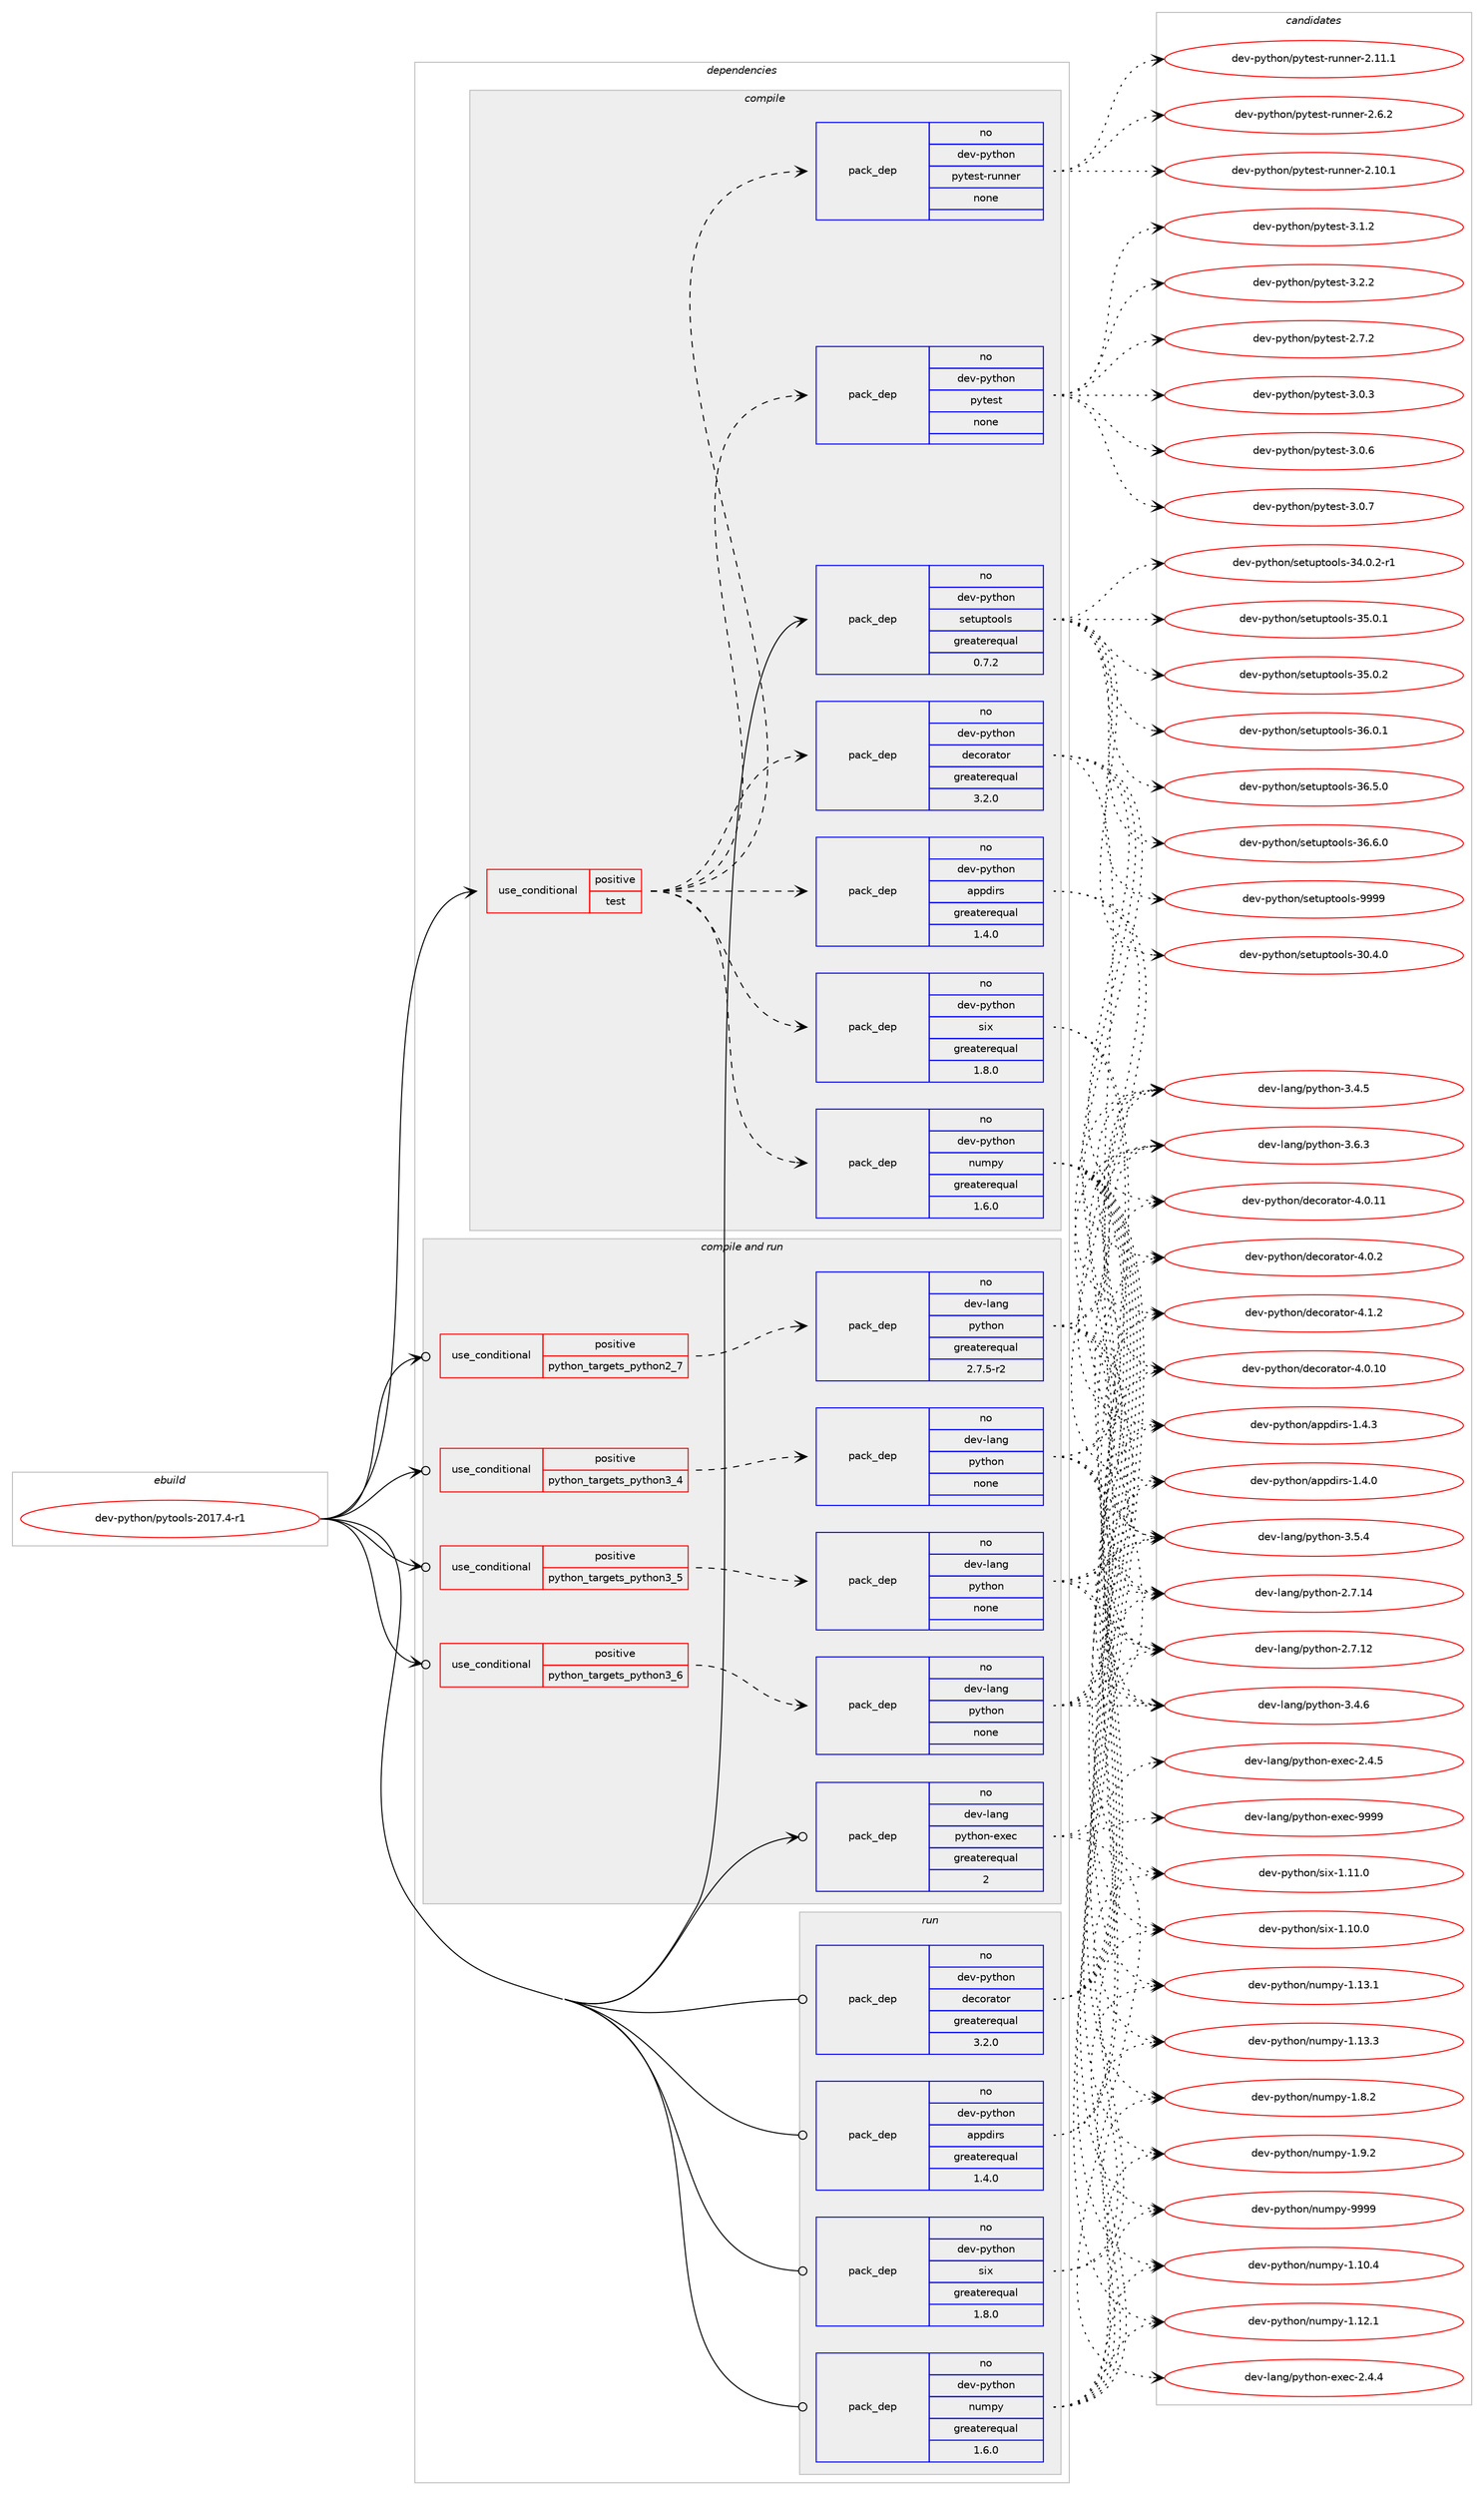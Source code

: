 digraph prolog {

# *************
# Graph options
# *************

newrank=true;
concentrate=true;
compound=true;
graph [rankdir=LR,fontname=Helvetica,fontsize=10,ranksep=1.5];#, ranksep=2.5, nodesep=0.2];
edge  [arrowhead=vee];
node  [fontname=Helvetica,fontsize=10];

# **********
# The ebuild
# **********

subgraph cluster_leftcol {
color=gray;
rank=same;
label=<<i>ebuild</i>>;
id [label="dev-python/pytools-2017.4-r1", color=red, width=4, href="../dev-python/pytools-2017.4-r1.svg"];
}

# ****************
# The dependencies
# ****************

subgraph cluster_midcol {
color=gray;
label=<<i>dependencies</i>>;
subgraph cluster_compile {
fillcolor="#eeeeee";
style=filled;
label=<<i>compile</i>>;
subgraph cond40520 {
dependency183914 [label=<<TABLE BORDER="0" CELLBORDER="1" CELLSPACING="0" CELLPADDING="4"><TR><TD ROWSPAN="3" CELLPADDING="10">use_conditional</TD></TR><TR><TD>positive</TD></TR><TR><TD>test</TD></TR></TABLE>>, shape=none, color=red];
subgraph pack139445 {
dependency183915 [label=<<TABLE BORDER="0" CELLBORDER="1" CELLSPACING="0" CELLPADDING="4" WIDTH="220"><TR><TD ROWSPAN="6" CELLPADDING="30">pack_dep</TD></TR><TR><TD WIDTH="110">no</TD></TR><TR><TD>dev-python</TD></TR><TR><TD>appdirs</TD></TR><TR><TD>greaterequal</TD></TR><TR><TD>1.4.0</TD></TR></TABLE>>, shape=none, color=blue];
}
dependency183914:e -> dependency183915:w [weight=20,style="dashed",arrowhead="vee"];
subgraph pack139446 {
dependency183916 [label=<<TABLE BORDER="0" CELLBORDER="1" CELLSPACING="0" CELLPADDING="4" WIDTH="220"><TR><TD ROWSPAN="6" CELLPADDING="30">pack_dep</TD></TR><TR><TD WIDTH="110">no</TD></TR><TR><TD>dev-python</TD></TR><TR><TD>decorator</TD></TR><TR><TD>greaterequal</TD></TR><TR><TD>3.2.0</TD></TR></TABLE>>, shape=none, color=blue];
}
dependency183914:e -> dependency183916:w [weight=20,style="dashed",arrowhead="vee"];
subgraph pack139447 {
dependency183917 [label=<<TABLE BORDER="0" CELLBORDER="1" CELLSPACING="0" CELLPADDING="4" WIDTH="220"><TR><TD ROWSPAN="6" CELLPADDING="30">pack_dep</TD></TR><TR><TD WIDTH="110">no</TD></TR><TR><TD>dev-python</TD></TR><TR><TD>numpy</TD></TR><TR><TD>greaterequal</TD></TR><TR><TD>1.6.0</TD></TR></TABLE>>, shape=none, color=blue];
}
dependency183914:e -> dependency183917:w [weight=20,style="dashed",arrowhead="vee"];
subgraph pack139448 {
dependency183918 [label=<<TABLE BORDER="0" CELLBORDER="1" CELLSPACING="0" CELLPADDING="4" WIDTH="220"><TR><TD ROWSPAN="6" CELLPADDING="30">pack_dep</TD></TR><TR><TD WIDTH="110">no</TD></TR><TR><TD>dev-python</TD></TR><TR><TD>six</TD></TR><TR><TD>greaterequal</TD></TR><TR><TD>1.8.0</TD></TR></TABLE>>, shape=none, color=blue];
}
dependency183914:e -> dependency183918:w [weight=20,style="dashed",arrowhead="vee"];
subgraph pack139449 {
dependency183919 [label=<<TABLE BORDER="0" CELLBORDER="1" CELLSPACING="0" CELLPADDING="4" WIDTH="220"><TR><TD ROWSPAN="6" CELLPADDING="30">pack_dep</TD></TR><TR><TD WIDTH="110">no</TD></TR><TR><TD>dev-python</TD></TR><TR><TD>pytest</TD></TR><TR><TD>none</TD></TR><TR><TD></TD></TR></TABLE>>, shape=none, color=blue];
}
dependency183914:e -> dependency183919:w [weight=20,style="dashed",arrowhead="vee"];
subgraph pack139450 {
dependency183920 [label=<<TABLE BORDER="0" CELLBORDER="1" CELLSPACING="0" CELLPADDING="4" WIDTH="220"><TR><TD ROWSPAN="6" CELLPADDING="30">pack_dep</TD></TR><TR><TD WIDTH="110">no</TD></TR><TR><TD>dev-python</TD></TR><TR><TD>pytest-runner</TD></TR><TR><TD>none</TD></TR><TR><TD></TD></TR></TABLE>>, shape=none, color=blue];
}
dependency183914:e -> dependency183920:w [weight=20,style="dashed",arrowhead="vee"];
}
id:e -> dependency183914:w [weight=20,style="solid",arrowhead="vee"];
subgraph pack139451 {
dependency183921 [label=<<TABLE BORDER="0" CELLBORDER="1" CELLSPACING="0" CELLPADDING="4" WIDTH="220"><TR><TD ROWSPAN="6" CELLPADDING="30">pack_dep</TD></TR><TR><TD WIDTH="110">no</TD></TR><TR><TD>dev-python</TD></TR><TR><TD>setuptools</TD></TR><TR><TD>greaterequal</TD></TR><TR><TD>0.7.2</TD></TR></TABLE>>, shape=none, color=blue];
}
id:e -> dependency183921:w [weight=20,style="solid",arrowhead="vee"];
}
subgraph cluster_compileandrun {
fillcolor="#eeeeee";
style=filled;
label=<<i>compile and run</i>>;
subgraph cond40521 {
dependency183922 [label=<<TABLE BORDER="0" CELLBORDER="1" CELLSPACING="0" CELLPADDING="4"><TR><TD ROWSPAN="3" CELLPADDING="10">use_conditional</TD></TR><TR><TD>positive</TD></TR><TR><TD>python_targets_python2_7</TD></TR></TABLE>>, shape=none, color=red];
subgraph pack139452 {
dependency183923 [label=<<TABLE BORDER="0" CELLBORDER="1" CELLSPACING="0" CELLPADDING="4" WIDTH="220"><TR><TD ROWSPAN="6" CELLPADDING="30">pack_dep</TD></TR><TR><TD WIDTH="110">no</TD></TR><TR><TD>dev-lang</TD></TR><TR><TD>python</TD></TR><TR><TD>greaterequal</TD></TR><TR><TD>2.7.5-r2</TD></TR></TABLE>>, shape=none, color=blue];
}
dependency183922:e -> dependency183923:w [weight=20,style="dashed",arrowhead="vee"];
}
id:e -> dependency183922:w [weight=20,style="solid",arrowhead="odotvee"];
subgraph cond40522 {
dependency183924 [label=<<TABLE BORDER="0" CELLBORDER="1" CELLSPACING="0" CELLPADDING="4"><TR><TD ROWSPAN="3" CELLPADDING="10">use_conditional</TD></TR><TR><TD>positive</TD></TR><TR><TD>python_targets_python3_4</TD></TR></TABLE>>, shape=none, color=red];
subgraph pack139453 {
dependency183925 [label=<<TABLE BORDER="0" CELLBORDER="1" CELLSPACING="0" CELLPADDING="4" WIDTH="220"><TR><TD ROWSPAN="6" CELLPADDING="30">pack_dep</TD></TR><TR><TD WIDTH="110">no</TD></TR><TR><TD>dev-lang</TD></TR><TR><TD>python</TD></TR><TR><TD>none</TD></TR><TR><TD></TD></TR></TABLE>>, shape=none, color=blue];
}
dependency183924:e -> dependency183925:w [weight=20,style="dashed",arrowhead="vee"];
}
id:e -> dependency183924:w [weight=20,style="solid",arrowhead="odotvee"];
subgraph cond40523 {
dependency183926 [label=<<TABLE BORDER="0" CELLBORDER="1" CELLSPACING="0" CELLPADDING="4"><TR><TD ROWSPAN="3" CELLPADDING="10">use_conditional</TD></TR><TR><TD>positive</TD></TR><TR><TD>python_targets_python3_5</TD></TR></TABLE>>, shape=none, color=red];
subgraph pack139454 {
dependency183927 [label=<<TABLE BORDER="0" CELLBORDER="1" CELLSPACING="0" CELLPADDING="4" WIDTH="220"><TR><TD ROWSPAN="6" CELLPADDING="30">pack_dep</TD></TR><TR><TD WIDTH="110">no</TD></TR><TR><TD>dev-lang</TD></TR><TR><TD>python</TD></TR><TR><TD>none</TD></TR><TR><TD></TD></TR></TABLE>>, shape=none, color=blue];
}
dependency183926:e -> dependency183927:w [weight=20,style="dashed",arrowhead="vee"];
}
id:e -> dependency183926:w [weight=20,style="solid",arrowhead="odotvee"];
subgraph cond40524 {
dependency183928 [label=<<TABLE BORDER="0" CELLBORDER="1" CELLSPACING="0" CELLPADDING="4"><TR><TD ROWSPAN="3" CELLPADDING="10">use_conditional</TD></TR><TR><TD>positive</TD></TR><TR><TD>python_targets_python3_6</TD></TR></TABLE>>, shape=none, color=red];
subgraph pack139455 {
dependency183929 [label=<<TABLE BORDER="0" CELLBORDER="1" CELLSPACING="0" CELLPADDING="4" WIDTH="220"><TR><TD ROWSPAN="6" CELLPADDING="30">pack_dep</TD></TR><TR><TD WIDTH="110">no</TD></TR><TR><TD>dev-lang</TD></TR><TR><TD>python</TD></TR><TR><TD>none</TD></TR><TR><TD></TD></TR></TABLE>>, shape=none, color=blue];
}
dependency183928:e -> dependency183929:w [weight=20,style="dashed",arrowhead="vee"];
}
id:e -> dependency183928:w [weight=20,style="solid",arrowhead="odotvee"];
subgraph pack139456 {
dependency183930 [label=<<TABLE BORDER="0" CELLBORDER="1" CELLSPACING="0" CELLPADDING="4" WIDTH="220"><TR><TD ROWSPAN="6" CELLPADDING="30">pack_dep</TD></TR><TR><TD WIDTH="110">no</TD></TR><TR><TD>dev-lang</TD></TR><TR><TD>python-exec</TD></TR><TR><TD>greaterequal</TD></TR><TR><TD>2</TD></TR></TABLE>>, shape=none, color=blue];
}
id:e -> dependency183930:w [weight=20,style="solid",arrowhead="odotvee"];
}
subgraph cluster_run {
fillcolor="#eeeeee";
style=filled;
label=<<i>run</i>>;
subgraph pack139457 {
dependency183931 [label=<<TABLE BORDER="0" CELLBORDER="1" CELLSPACING="0" CELLPADDING="4" WIDTH="220"><TR><TD ROWSPAN="6" CELLPADDING="30">pack_dep</TD></TR><TR><TD WIDTH="110">no</TD></TR><TR><TD>dev-python</TD></TR><TR><TD>appdirs</TD></TR><TR><TD>greaterequal</TD></TR><TR><TD>1.4.0</TD></TR></TABLE>>, shape=none, color=blue];
}
id:e -> dependency183931:w [weight=20,style="solid",arrowhead="odot"];
subgraph pack139458 {
dependency183932 [label=<<TABLE BORDER="0" CELLBORDER="1" CELLSPACING="0" CELLPADDING="4" WIDTH="220"><TR><TD ROWSPAN="6" CELLPADDING="30">pack_dep</TD></TR><TR><TD WIDTH="110">no</TD></TR><TR><TD>dev-python</TD></TR><TR><TD>decorator</TD></TR><TR><TD>greaterequal</TD></TR><TR><TD>3.2.0</TD></TR></TABLE>>, shape=none, color=blue];
}
id:e -> dependency183932:w [weight=20,style="solid",arrowhead="odot"];
subgraph pack139459 {
dependency183933 [label=<<TABLE BORDER="0" CELLBORDER="1" CELLSPACING="0" CELLPADDING="4" WIDTH="220"><TR><TD ROWSPAN="6" CELLPADDING="30">pack_dep</TD></TR><TR><TD WIDTH="110">no</TD></TR><TR><TD>dev-python</TD></TR><TR><TD>numpy</TD></TR><TR><TD>greaterequal</TD></TR><TR><TD>1.6.0</TD></TR></TABLE>>, shape=none, color=blue];
}
id:e -> dependency183933:w [weight=20,style="solid",arrowhead="odot"];
subgraph pack139460 {
dependency183934 [label=<<TABLE BORDER="0" CELLBORDER="1" CELLSPACING="0" CELLPADDING="4" WIDTH="220"><TR><TD ROWSPAN="6" CELLPADDING="30">pack_dep</TD></TR><TR><TD WIDTH="110">no</TD></TR><TR><TD>dev-python</TD></TR><TR><TD>six</TD></TR><TR><TD>greaterequal</TD></TR><TR><TD>1.8.0</TD></TR></TABLE>>, shape=none, color=blue];
}
id:e -> dependency183934:w [weight=20,style="solid",arrowhead="odot"];
}
}

# **************
# The candidates
# **************

subgraph cluster_choices {
rank=same;
color=gray;
label=<<i>candidates</i>>;

subgraph choice139445 {
color=black;
nodesep=1;
choice100101118451121211161041111104797112112100105114115454946524648 [label="dev-python/appdirs-1.4.0", color=red, width=4,href="../dev-python/appdirs-1.4.0.svg"];
choice100101118451121211161041111104797112112100105114115454946524651 [label="dev-python/appdirs-1.4.3", color=red, width=4,href="../dev-python/appdirs-1.4.3.svg"];
dependency183915:e -> choice100101118451121211161041111104797112112100105114115454946524648:w [style=dotted,weight="100"];
dependency183915:e -> choice100101118451121211161041111104797112112100105114115454946524651:w [style=dotted,weight="100"];
}
subgraph choice139446 {
color=black;
nodesep=1;
choice1001011184511212111610411111047100101991111149711611111445524648464948 [label="dev-python/decorator-4.0.10", color=red, width=4,href="../dev-python/decorator-4.0.10.svg"];
choice1001011184511212111610411111047100101991111149711611111445524648464949 [label="dev-python/decorator-4.0.11", color=red, width=4,href="../dev-python/decorator-4.0.11.svg"];
choice10010111845112121116104111110471001019911111497116111114455246484650 [label="dev-python/decorator-4.0.2", color=red, width=4,href="../dev-python/decorator-4.0.2.svg"];
choice10010111845112121116104111110471001019911111497116111114455246494650 [label="dev-python/decorator-4.1.2", color=red, width=4,href="../dev-python/decorator-4.1.2.svg"];
dependency183916:e -> choice1001011184511212111610411111047100101991111149711611111445524648464948:w [style=dotted,weight="100"];
dependency183916:e -> choice1001011184511212111610411111047100101991111149711611111445524648464949:w [style=dotted,weight="100"];
dependency183916:e -> choice10010111845112121116104111110471001019911111497116111114455246484650:w [style=dotted,weight="100"];
dependency183916:e -> choice10010111845112121116104111110471001019911111497116111114455246494650:w [style=dotted,weight="100"];
}
subgraph choice139447 {
color=black;
nodesep=1;
choice100101118451121211161041111104711011710911212145494649484652 [label="dev-python/numpy-1.10.4", color=red, width=4,href="../dev-python/numpy-1.10.4.svg"];
choice100101118451121211161041111104711011710911212145494649504649 [label="dev-python/numpy-1.12.1", color=red, width=4,href="../dev-python/numpy-1.12.1.svg"];
choice100101118451121211161041111104711011710911212145494649514649 [label="dev-python/numpy-1.13.1", color=red, width=4,href="../dev-python/numpy-1.13.1.svg"];
choice100101118451121211161041111104711011710911212145494649514651 [label="dev-python/numpy-1.13.3", color=red, width=4,href="../dev-python/numpy-1.13.3.svg"];
choice1001011184511212111610411111047110117109112121454946564650 [label="dev-python/numpy-1.8.2", color=red, width=4,href="../dev-python/numpy-1.8.2.svg"];
choice1001011184511212111610411111047110117109112121454946574650 [label="dev-python/numpy-1.9.2", color=red, width=4,href="../dev-python/numpy-1.9.2.svg"];
choice10010111845112121116104111110471101171091121214557575757 [label="dev-python/numpy-9999", color=red, width=4,href="../dev-python/numpy-9999.svg"];
dependency183917:e -> choice100101118451121211161041111104711011710911212145494649484652:w [style=dotted,weight="100"];
dependency183917:e -> choice100101118451121211161041111104711011710911212145494649504649:w [style=dotted,weight="100"];
dependency183917:e -> choice100101118451121211161041111104711011710911212145494649514649:w [style=dotted,weight="100"];
dependency183917:e -> choice100101118451121211161041111104711011710911212145494649514651:w [style=dotted,weight="100"];
dependency183917:e -> choice1001011184511212111610411111047110117109112121454946564650:w [style=dotted,weight="100"];
dependency183917:e -> choice1001011184511212111610411111047110117109112121454946574650:w [style=dotted,weight="100"];
dependency183917:e -> choice10010111845112121116104111110471101171091121214557575757:w [style=dotted,weight="100"];
}
subgraph choice139448 {
color=black;
nodesep=1;
choice100101118451121211161041111104711510512045494649484648 [label="dev-python/six-1.10.0", color=red, width=4,href="../dev-python/six-1.10.0.svg"];
choice100101118451121211161041111104711510512045494649494648 [label="dev-python/six-1.11.0", color=red, width=4,href="../dev-python/six-1.11.0.svg"];
dependency183918:e -> choice100101118451121211161041111104711510512045494649484648:w [style=dotted,weight="100"];
dependency183918:e -> choice100101118451121211161041111104711510512045494649494648:w [style=dotted,weight="100"];
}
subgraph choice139449 {
color=black;
nodesep=1;
choice1001011184511212111610411111047112121116101115116455046554650 [label="dev-python/pytest-2.7.2", color=red, width=4,href="../dev-python/pytest-2.7.2.svg"];
choice1001011184511212111610411111047112121116101115116455146484651 [label="dev-python/pytest-3.0.3", color=red, width=4,href="../dev-python/pytest-3.0.3.svg"];
choice1001011184511212111610411111047112121116101115116455146484654 [label="dev-python/pytest-3.0.6", color=red, width=4,href="../dev-python/pytest-3.0.6.svg"];
choice1001011184511212111610411111047112121116101115116455146484655 [label="dev-python/pytest-3.0.7", color=red, width=4,href="../dev-python/pytest-3.0.7.svg"];
choice1001011184511212111610411111047112121116101115116455146494650 [label="dev-python/pytest-3.1.2", color=red, width=4,href="../dev-python/pytest-3.1.2.svg"];
choice1001011184511212111610411111047112121116101115116455146504650 [label="dev-python/pytest-3.2.2", color=red, width=4,href="../dev-python/pytest-3.2.2.svg"];
dependency183919:e -> choice1001011184511212111610411111047112121116101115116455046554650:w [style=dotted,weight="100"];
dependency183919:e -> choice1001011184511212111610411111047112121116101115116455146484651:w [style=dotted,weight="100"];
dependency183919:e -> choice1001011184511212111610411111047112121116101115116455146484654:w [style=dotted,weight="100"];
dependency183919:e -> choice1001011184511212111610411111047112121116101115116455146484655:w [style=dotted,weight="100"];
dependency183919:e -> choice1001011184511212111610411111047112121116101115116455146494650:w [style=dotted,weight="100"];
dependency183919:e -> choice1001011184511212111610411111047112121116101115116455146504650:w [style=dotted,weight="100"];
}
subgraph choice139450 {
color=black;
nodesep=1;
choice10010111845112121116104111110471121211161011151164511411711011010111445504649484649 [label="dev-python/pytest-runner-2.10.1", color=red, width=4,href="../dev-python/pytest-runner-2.10.1.svg"];
choice10010111845112121116104111110471121211161011151164511411711011010111445504649494649 [label="dev-python/pytest-runner-2.11.1", color=red, width=4,href="../dev-python/pytest-runner-2.11.1.svg"];
choice100101118451121211161041111104711212111610111511645114117110110101114455046544650 [label="dev-python/pytest-runner-2.6.2", color=red, width=4,href="../dev-python/pytest-runner-2.6.2.svg"];
dependency183920:e -> choice10010111845112121116104111110471121211161011151164511411711011010111445504649484649:w [style=dotted,weight="100"];
dependency183920:e -> choice10010111845112121116104111110471121211161011151164511411711011010111445504649494649:w [style=dotted,weight="100"];
dependency183920:e -> choice100101118451121211161041111104711212111610111511645114117110110101114455046544650:w [style=dotted,weight="100"];
}
subgraph choice139451 {
color=black;
nodesep=1;
choice100101118451121211161041111104711510111611711211611111110811545514846524648 [label="dev-python/setuptools-30.4.0", color=red, width=4,href="../dev-python/setuptools-30.4.0.svg"];
choice1001011184511212111610411111047115101116117112116111111108115455152464846504511449 [label="dev-python/setuptools-34.0.2-r1", color=red, width=4,href="../dev-python/setuptools-34.0.2-r1.svg"];
choice100101118451121211161041111104711510111611711211611111110811545515346484649 [label="dev-python/setuptools-35.0.1", color=red, width=4,href="../dev-python/setuptools-35.0.1.svg"];
choice100101118451121211161041111104711510111611711211611111110811545515346484650 [label="dev-python/setuptools-35.0.2", color=red, width=4,href="../dev-python/setuptools-35.0.2.svg"];
choice100101118451121211161041111104711510111611711211611111110811545515446484649 [label="dev-python/setuptools-36.0.1", color=red, width=4,href="../dev-python/setuptools-36.0.1.svg"];
choice100101118451121211161041111104711510111611711211611111110811545515446534648 [label="dev-python/setuptools-36.5.0", color=red, width=4,href="../dev-python/setuptools-36.5.0.svg"];
choice100101118451121211161041111104711510111611711211611111110811545515446544648 [label="dev-python/setuptools-36.6.0", color=red, width=4,href="../dev-python/setuptools-36.6.0.svg"];
choice10010111845112121116104111110471151011161171121161111111081154557575757 [label="dev-python/setuptools-9999", color=red, width=4,href="../dev-python/setuptools-9999.svg"];
dependency183921:e -> choice100101118451121211161041111104711510111611711211611111110811545514846524648:w [style=dotted,weight="100"];
dependency183921:e -> choice1001011184511212111610411111047115101116117112116111111108115455152464846504511449:w [style=dotted,weight="100"];
dependency183921:e -> choice100101118451121211161041111104711510111611711211611111110811545515346484649:w [style=dotted,weight="100"];
dependency183921:e -> choice100101118451121211161041111104711510111611711211611111110811545515346484650:w [style=dotted,weight="100"];
dependency183921:e -> choice100101118451121211161041111104711510111611711211611111110811545515446484649:w [style=dotted,weight="100"];
dependency183921:e -> choice100101118451121211161041111104711510111611711211611111110811545515446534648:w [style=dotted,weight="100"];
dependency183921:e -> choice100101118451121211161041111104711510111611711211611111110811545515446544648:w [style=dotted,weight="100"];
dependency183921:e -> choice10010111845112121116104111110471151011161171121161111111081154557575757:w [style=dotted,weight="100"];
}
subgraph choice139452 {
color=black;
nodesep=1;
choice10010111845108971101034711212111610411111045504655464950 [label="dev-lang/python-2.7.12", color=red, width=4,href="../dev-lang/python-2.7.12.svg"];
choice10010111845108971101034711212111610411111045504655464952 [label="dev-lang/python-2.7.14", color=red, width=4,href="../dev-lang/python-2.7.14.svg"];
choice100101118451089711010347112121116104111110455146524653 [label="dev-lang/python-3.4.5", color=red, width=4,href="../dev-lang/python-3.4.5.svg"];
choice100101118451089711010347112121116104111110455146524654 [label="dev-lang/python-3.4.6", color=red, width=4,href="../dev-lang/python-3.4.6.svg"];
choice100101118451089711010347112121116104111110455146534652 [label="dev-lang/python-3.5.4", color=red, width=4,href="../dev-lang/python-3.5.4.svg"];
choice100101118451089711010347112121116104111110455146544651 [label="dev-lang/python-3.6.3", color=red, width=4,href="../dev-lang/python-3.6.3.svg"];
dependency183923:e -> choice10010111845108971101034711212111610411111045504655464950:w [style=dotted,weight="100"];
dependency183923:e -> choice10010111845108971101034711212111610411111045504655464952:w [style=dotted,weight="100"];
dependency183923:e -> choice100101118451089711010347112121116104111110455146524653:w [style=dotted,weight="100"];
dependency183923:e -> choice100101118451089711010347112121116104111110455146524654:w [style=dotted,weight="100"];
dependency183923:e -> choice100101118451089711010347112121116104111110455146534652:w [style=dotted,weight="100"];
dependency183923:e -> choice100101118451089711010347112121116104111110455146544651:w [style=dotted,weight="100"];
}
subgraph choice139453 {
color=black;
nodesep=1;
choice10010111845108971101034711212111610411111045504655464950 [label="dev-lang/python-2.7.12", color=red, width=4,href="../dev-lang/python-2.7.12.svg"];
choice10010111845108971101034711212111610411111045504655464952 [label="dev-lang/python-2.7.14", color=red, width=4,href="../dev-lang/python-2.7.14.svg"];
choice100101118451089711010347112121116104111110455146524653 [label="dev-lang/python-3.4.5", color=red, width=4,href="../dev-lang/python-3.4.5.svg"];
choice100101118451089711010347112121116104111110455146524654 [label="dev-lang/python-3.4.6", color=red, width=4,href="../dev-lang/python-3.4.6.svg"];
choice100101118451089711010347112121116104111110455146534652 [label="dev-lang/python-3.5.4", color=red, width=4,href="../dev-lang/python-3.5.4.svg"];
choice100101118451089711010347112121116104111110455146544651 [label="dev-lang/python-3.6.3", color=red, width=4,href="../dev-lang/python-3.6.3.svg"];
dependency183925:e -> choice10010111845108971101034711212111610411111045504655464950:w [style=dotted,weight="100"];
dependency183925:e -> choice10010111845108971101034711212111610411111045504655464952:w [style=dotted,weight="100"];
dependency183925:e -> choice100101118451089711010347112121116104111110455146524653:w [style=dotted,weight="100"];
dependency183925:e -> choice100101118451089711010347112121116104111110455146524654:w [style=dotted,weight="100"];
dependency183925:e -> choice100101118451089711010347112121116104111110455146534652:w [style=dotted,weight="100"];
dependency183925:e -> choice100101118451089711010347112121116104111110455146544651:w [style=dotted,weight="100"];
}
subgraph choice139454 {
color=black;
nodesep=1;
choice10010111845108971101034711212111610411111045504655464950 [label="dev-lang/python-2.7.12", color=red, width=4,href="../dev-lang/python-2.7.12.svg"];
choice10010111845108971101034711212111610411111045504655464952 [label="dev-lang/python-2.7.14", color=red, width=4,href="../dev-lang/python-2.7.14.svg"];
choice100101118451089711010347112121116104111110455146524653 [label="dev-lang/python-3.4.5", color=red, width=4,href="../dev-lang/python-3.4.5.svg"];
choice100101118451089711010347112121116104111110455146524654 [label="dev-lang/python-3.4.6", color=red, width=4,href="../dev-lang/python-3.4.6.svg"];
choice100101118451089711010347112121116104111110455146534652 [label="dev-lang/python-3.5.4", color=red, width=4,href="../dev-lang/python-3.5.4.svg"];
choice100101118451089711010347112121116104111110455146544651 [label="dev-lang/python-3.6.3", color=red, width=4,href="../dev-lang/python-3.6.3.svg"];
dependency183927:e -> choice10010111845108971101034711212111610411111045504655464950:w [style=dotted,weight="100"];
dependency183927:e -> choice10010111845108971101034711212111610411111045504655464952:w [style=dotted,weight="100"];
dependency183927:e -> choice100101118451089711010347112121116104111110455146524653:w [style=dotted,weight="100"];
dependency183927:e -> choice100101118451089711010347112121116104111110455146524654:w [style=dotted,weight="100"];
dependency183927:e -> choice100101118451089711010347112121116104111110455146534652:w [style=dotted,weight="100"];
dependency183927:e -> choice100101118451089711010347112121116104111110455146544651:w [style=dotted,weight="100"];
}
subgraph choice139455 {
color=black;
nodesep=1;
choice10010111845108971101034711212111610411111045504655464950 [label="dev-lang/python-2.7.12", color=red, width=4,href="../dev-lang/python-2.7.12.svg"];
choice10010111845108971101034711212111610411111045504655464952 [label="dev-lang/python-2.7.14", color=red, width=4,href="../dev-lang/python-2.7.14.svg"];
choice100101118451089711010347112121116104111110455146524653 [label="dev-lang/python-3.4.5", color=red, width=4,href="../dev-lang/python-3.4.5.svg"];
choice100101118451089711010347112121116104111110455146524654 [label="dev-lang/python-3.4.6", color=red, width=4,href="../dev-lang/python-3.4.6.svg"];
choice100101118451089711010347112121116104111110455146534652 [label="dev-lang/python-3.5.4", color=red, width=4,href="../dev-lang/python-3.5.4.svg"];
choice100101118451089711010347112121116104111110455146544651 [label="dev-lang/python-3.6.3", color=red, width=4,href="../dev-lang/python-3.6.3.svg"];
dependency183929:e -> choice10010111845108971101034711212111610411111045504655464950:w [style=dotted,weight="100"];
dependency183929:e -> choice10010111845108971101034711212111610411111045504655464952:w [style=dotted,weight="100"];
dependency183929:e -> choice100101118451089711010347112121116104111110455146524653:w [style=dotted,weight="100"];
dependency183929:e -> choice100101118451089711010347112121116104111110455146524654:w [style=dotted,weight="100"];
dependency183929:e -> choice100101118451089711010347112121116104111110455146534652:w [style=dotted,weight="100"];
dependency183929:e -> choice100101118451089711010347112121116104111110455146544651:w [style=dotted,weight="100"];
}
subgraph choice139456 {
color=black;
nodesep=1;
choice1001011184510897110103471121211161041111104510112010199455046524652 [label="dev-lang/python-exec-2.4.4", color=red, width=4,href="../dev-lang/python-exec-2.4.4.svg"];
choice1001011184510897110103471121211161041111104510112010199455046524653 [label="dev-lang/python-exec-2.4.5", color=red, width=4,href="../dev-lang/python-exec-2.4.5.svg"];
choice10010111845108971101034711212111610411111045101120101994557575757 [label="dev-lang/python-exec-9999", color=red, width=4,href="../dev-lang/python-exec-9999.svg"];
dependency183930:e -> choice1001011184510897110103471121211161041111104510112010199455046524652:w [style=dotted,weight="100"];
dependency183930:e -> choice1001011184510897110103471121211161041111104510112010199455046524653:w [style=dotted,weight="100"];
dependency183930:e -> choice10010111845108971101034711212111610411111045101120101994557575757:w [style=dotted,weight="100"];
}
subgraph choice139457 {
color=black;
nodesep=1;
choice100101118451121211161041111104797112112100105114115454946524648 [label="dev-python/appdirs-1.4.0", color=red, width=4,href="../dev-python/appdirs-1.4.0.svg"];
choice100101118451121211161041111104797112112100105114115454946524651 [label="dev-python/appdirs-1.4.3", color=red, width=4,href="../dev-python/appdirs-1.4.3.svg"];
dependency183931:e -> choice100101118451121211161041111104797112112100105114115454946524648:w [style=dotted,weight="100"];
dependency183931:e -> choice100101118451121211161041111104797112112100105114115454946524651:w [style=dotted,weight="100"];
}
subgraph choice139458 {
color=black;
nodesep=1;
choice1001011184511212111610411111047100101991111149711611111445524648464948 [label="dev-python/decorator-4.0.10", color=red, width=4,href="../dev-python/decorator-4.0.10.svg"];
choice1001011184511212111610411111047100101991111149711611111445524648464949 [label="dev-python/decorator-4.0.11", color=red, width=4,href="../dev-python/decorator-4.0.11.svg"];
choice10010111845112121116104111110471001019911111497116111114455246484650 [label="dev-python/decorator-4.0.2", color=red, width=4,href="../dev-python/decorator-4.0.2.svg"];
choice10010111845112121116104111110471001019911111497116111114455246494650 [label="dev-python/decorator-4.1.2", color=red, width=4,href="../dev-python/decorator-4.1.2.svg"];
dependency183932:e -> choice1001011184511212111610411111047100101991111149711611111445524648464948:w [style=dotted,weight="100"];
dependency183932:e -> choice1001011184511212111610411111047100101991111149711611111445524648464949:w [style=dotted,weight="100"];
dependency183932:e -> choice10010111845112121116104111110471001019911111497116111114455246484650:w [style=dotted,weight="100"];
dependency183932:e -> choice10010111845112121116104111110471001019911111497116111114455246494650:w [style=dotted,weight="100"];
}
subgraph choice139459 {
color=black;
nodesep=1;
choice100101118451121211161041111104711011710911212145494649484652 [label="dev-python/numpy-1.10.4", color=red, width=4,href="../dev-python/numpy-1.10.4.svg"];
choice100101118451121211161041111104711011710911212145494649504649 [label="dev-python/numpy-1.12.1", color=red, width=4,href="../dev-python/numpy-1.12.1.svg"];
choice100101118451121211161041111104711011710911212145494649514649 [label="dev-python/numpy-1.13.1", color=red, width=4,href="../dev-python/numpy-1.13.1.svg"];
choice100101118451121211161041111104711011710911212145494649514651 [label="dev-python/numpy-1.13.3", color=red, width=4,href="../dev-python/numpy-1.13.3.svg"];
choice1001011184511212111610411111047110117109112121454946564650 [label="dev-python/numpy-1.8.2", color=red, width=4,href="../dev-python/numpy-1.8.2.svg"];
choice1001011184511212111610411111047110117109112121454946574650 [label="dev-python/numpy-1.9.2", color=red, width=4,href="../dev-python/numpy-1.9.2.svg"];
choice10010111845112121116104111110471101171091121214557575757 [label="dev-python/numpy-9999", color=red, width=4,href="../dev-python/numpy-9999.svg"];
dependency183933:e -> choice100101118451121211161041111104711011710911212145494649484652:w [style=dotted,weight="100"];
dependency183933:e -> choice100101118451121211161041111104711011710911212145494649504649:w [style=dotted,weight="100"];
dependency183933:e -> choice100101118451121211161041111104711011710911212145494649514649:w [style=dotted,weight="100"];
dependency183933:e -> choice100101118451121211161041111104711011710911212145494649514651:w [style=dotted,weight="100"];
dependency183933:e -> choice1001011184511212111610411111047110117109112121454946564650:w [style=dotted,weight="100"];
dependency183933:e -> choice1001011184511212111610411111047110117109112121454946574650:w [style=dotted,weight="100"];
dependency183933:e -> choice10010111845112121116104111110471101171091121214557575757:w [style=dotted,weight="100"];
}
subgraph choice139460 {
color=black;
nodesep=1;
choice100101118451121211161041111104711510512045494649484648 [label="dev-python/six-1.10.0", color=red, width=4,href="../dev-python/six-1.10.0.svg"];
choice100101118451121211161041111104711510512045494649494648 [label="dev-python/six-1.11.0", color=red, width=4,href="../dev-python/six-1.11.0.svg"];
dependency183934:e -> choice100101118451121211161041111104711510512045494649484648:w [style=dotted,weight="100"];
dependency183934:e -> choice100101118451121211161041111104711510512045494649494648:w [style=dotted,weight="100"];
}
}

}
